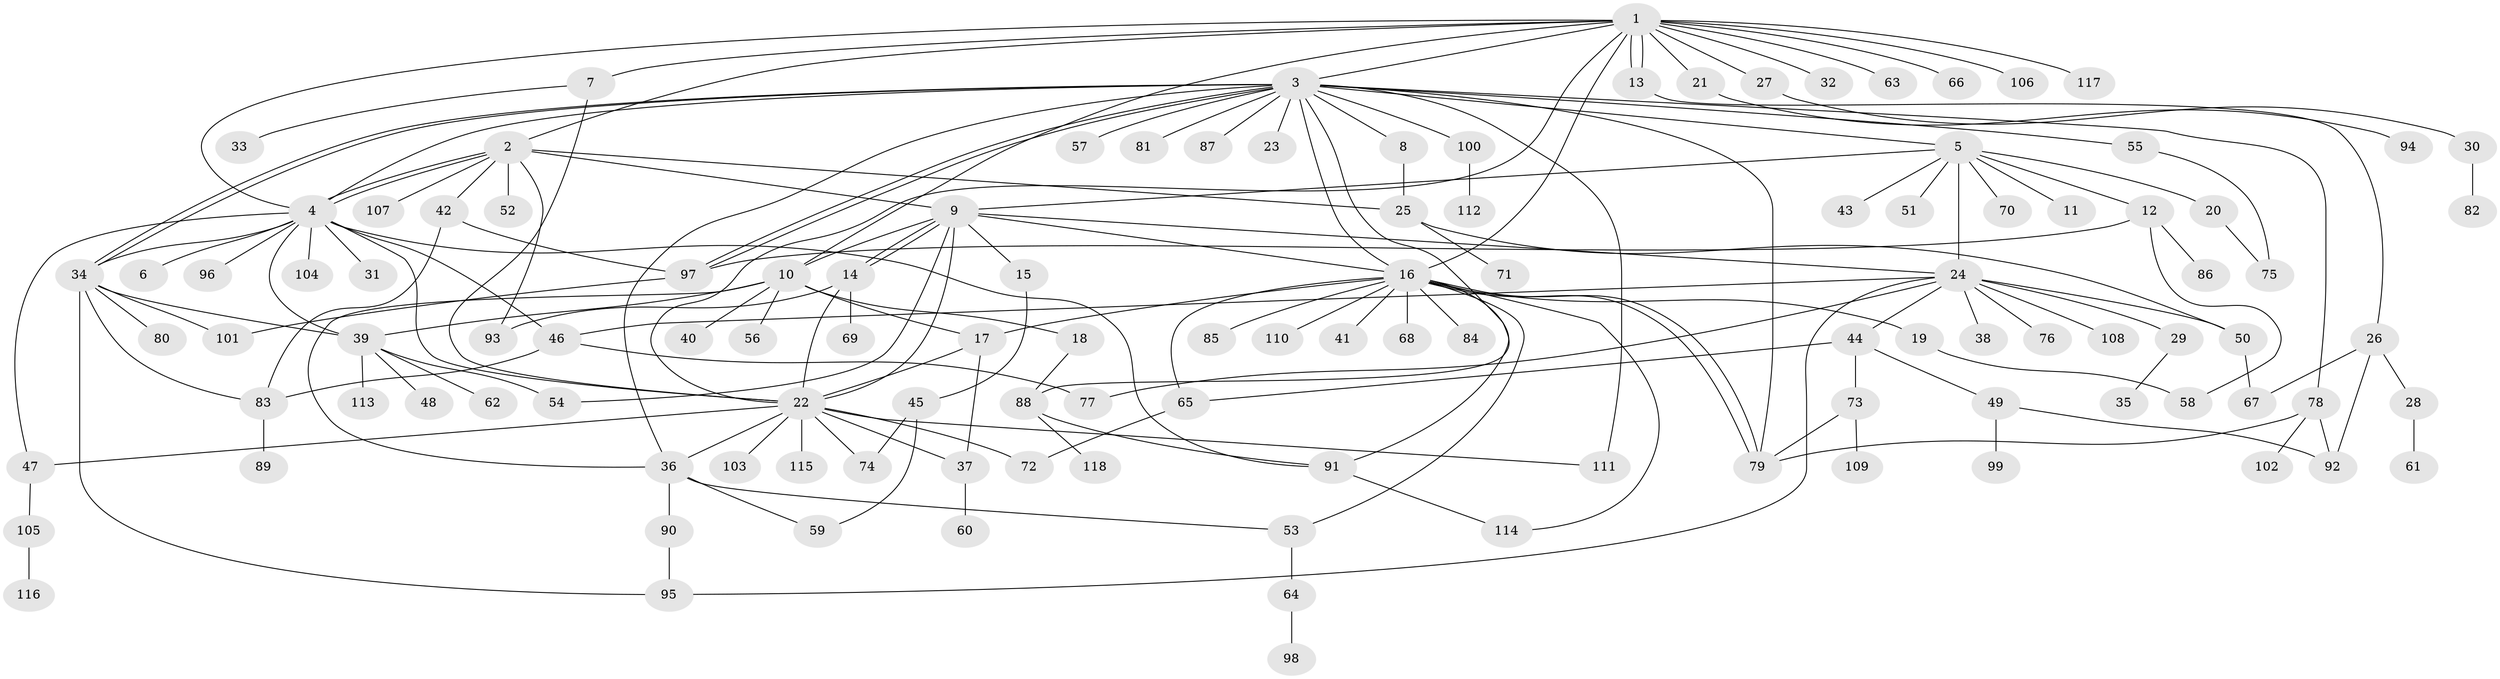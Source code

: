 // Generated by graph-tools (version 1.1) at 2025/48/03/09/25 04:48:00]
// undirected, 118 vertices, 174 edges
graph export_dot {
graph [start="1"]
  node [color=gray90,style=filled];
  1;
  2;
  3;
  4;
  5;
  6;
  7;
  8;
  9;
  10;
  11;
  12;
  13;
  14;
  15;
  16;
  17;
  18;
  19;
  20;
  21;
  22;
  23;
  24;
  25;
  26;
  27;
  28;
  29;
  30;
  31;
  32;
  33;
  34;
  35;
  36;
  37;
  38;
  39;
  40;
  41;
  42;
  43;
  44;
  45;
  46;
  47;
  48;
  49;
  50;
  51;
  52;
  53;
  54;
  55;
  56;
  57;
  58;
  59;
  60;
  61;
  62;
  63;
  64;
  65;
  66;
  67;
  68;
  69;
  70;
  71;
  72;
  73;
  74;
  75;
  76;
  77;
  78;
  79;
  80;
  81;
  82;
  83;
  84;
  85;
  86;
  87;
  88;
  89;
  90;
  91;
  92;
  93;
  94;
  95;
  96;
  97;
  98;
  99;
  100;
  101;
  102;
  103;
  104;
  105;
  106;
  107;
  108;
  109;
  110;
  111;
  112;
  113;
  114;
  115;
  116;
  117;
  118;
  1 -- 2;
  1 -- 3;
  1 -- 4;
  1 -- 7;
  1 -- 10;
  1 -- 13;
  1 -- 13;
  1 -- 16;
  1 -- 21;
  1 -- 22;
  1 -- 27;
  1 -- 32;
  1 -- 63;
  1 -- 66;
  1 -- 106;
  1 -- 117;
  2 -- 4;
  2 -- 4;
  2 -- 9;
  2 -- 25;
  2 -- 42;
  2 -- 52;
  2 -- 93;
  2 -- 107;
  3 -- 4;
  3 -- 5;
  3 -- 8;
  3 -- 16;
  3 -- 23;
  3 -- 34;
  3 -- 34;
  3 -- 36;
  3 -- 55;
  3 -- 57;
  3 -- 78;
  3 -- 79;
  3 -- 81;
  3 -- 87;
  3 -- 88;
  3 -- 97;
  3 -- 97;
  3 -- 100;
  3 -- 111;
  4 -- 6;
  4 -- 22;
  4 -- 31;
  4 -- 34;
  4 -- 39;
  4 -- 46;
  4 -- 47;
  4 -- 91;
  4 -- 96;
  4 -- 104;
  5 -- 9;
  5 -- 11;
  5 -- 12;
  5 -- 20;
  5 -- 24;
  5 -- 43;
  5 -- 51;
  5 -- 70;
  7 -- 22;
  7 -- 33;
  8 -- 25;
  9 -- 10;
  9 -- 14;
  9 -- 14;
  9 -- 15;
  9 -- 16;
  9 -- 22;
  9 -- 24;
  9 -- 54;
  10 -- 17;
  10 -- 18;
  10 -- 36;
  10 -- 39;
  10 -- 40;
  10 -- 56;
  12 -- 58;
  12 -- 86;
  12 -- 97;
  13 -- 26;
  14 -- 22;
  14 -- 69;
  14 -- 93;
  15 -- 45;
  16 -- 17;
  16 -- 19;
  16 -- 41;
  16 -- 53;
  16 -- 65;
  16 -- 68;
  16 -- 79;
  16 -- 79;
  16 -- 84;
  16 -- 85;
  16 -- 91;
  16 -- 110;
  16 -- 114;
  17 -- 22;
  17 -- 37;
  18 -- 88;
  19 -- 58;
  20 -- 75;
  21 -- 94;
  22 -- 36;
  22 -- 37;
  22 -- 47;
  22 -- 72;
  22 -- 74;
  22 -- 103;
  22 -- 111;
  22 -- 115;
  24 -- 29;
  24 -- 38;
  24 -- 44;
  24 -- 46;
  24 -- 50;
  24 -- 76;
  24 -- 77;
  24 -- 95;
  24 -- 108;
  25 -- 50;
  25 -- 71;
  26 -- 28;
  26 -- 67;
  26 -- 92;
  27 -- 30;
  28 -- 61;
  29 -- 35;
  30 -- 82;
  34 -- 39;
  34 -- 80;
  34 -- 83;
  34 -- 95;
  34 -- 101;
  36 -- 53;
  36 -- 59;
  36 -- 90;
  37 -- 60;
  39 -- 48;
  39 -- 54;
  39 -- 62;
  39 -- 113;
  42 -- 83;
  42 -- 97;
  44 -- 49;
  44 -- 65;
  44 -- 73;
  45 -- 59;
  45 -- 74;
  46 -- 77;
  46 -- 83;
  47 -- 105;
  49 -- 92;
  49 -- 99;
  50 -- 67;
  53 -- 64;
  55 -- 75;
  64 -- 98;
  65 -- 72;
  73 -- 79;
  73 -- 109;
  78 -- 79;
  78 -- 92;
  78 -- 102;
  83 -- 89;
  88 -- 91;
  88 -- 118;
  90 -- 95;
  91 -- 114;
  97 -- 101;
  100 -- 112;
  105 -- 116;
}
